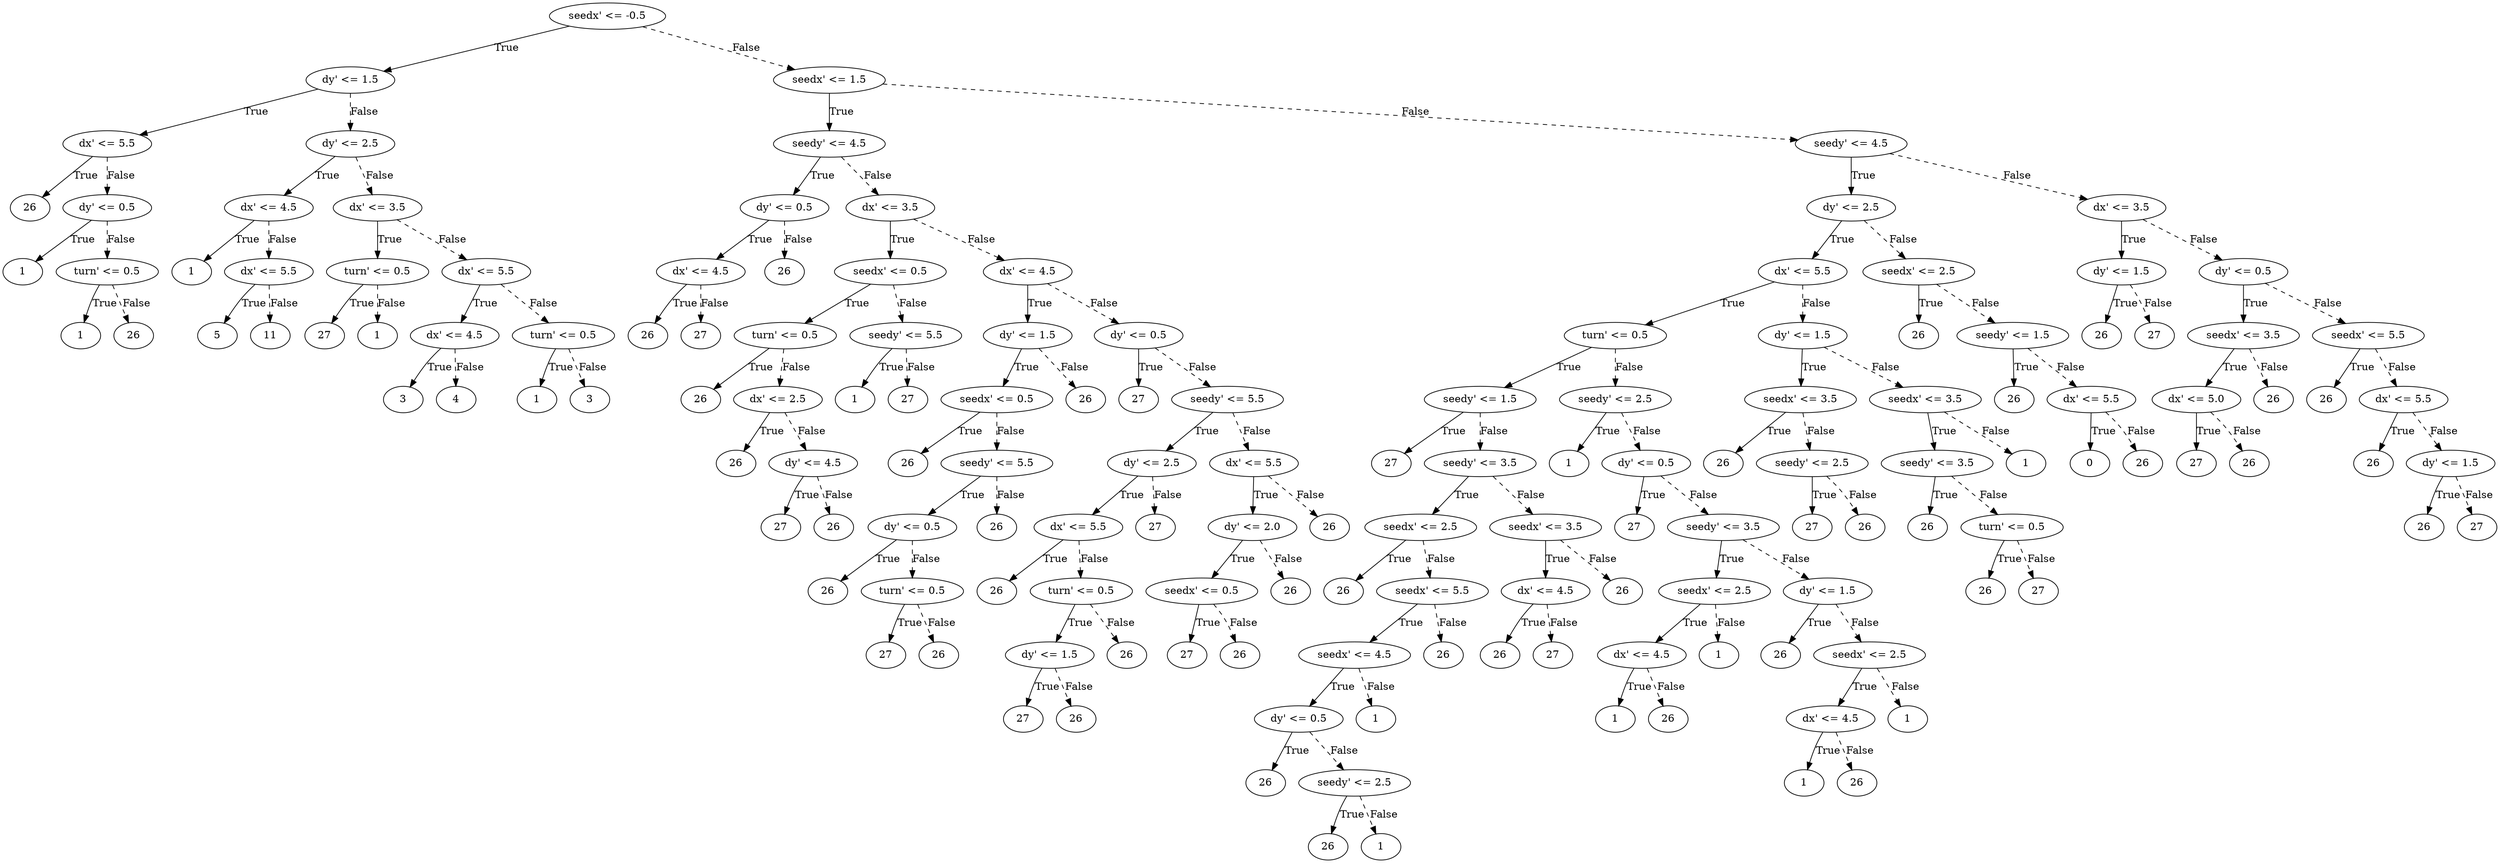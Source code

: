 digraph {
0 [label="seedx' <= -0.5"];
1 [label="dy' <= 1.5"];
2 [label="dx' <= 5.5"];
3 [label="26"];
2 -> 3 [label="True"];
4 [label="dy' <= 0.5"];
5 [label="1"];
4 -> 5 [label="True"];
6 [label="turn' <= 0.5"];
7 [label="1"];
6 -> 7 [label="True"];
8 [label="26"];
6 -> 8 [style="dashed", label="False"];
4 -> 6 [style="dashed", label="False"];
2 -> 4 [style="dashed", label="False"];
1 -> 2 [label="True"];
9 [label="dy' <= 2.5"];
10 [label="dx' <= 4.5"];
11 [label="1"];
10 -> 11 [label="True"];
12 [label="dx' <= 5.5"];
13 [label="5"];
12 -> 13 [label="True"];
14 [label="11"];
12 -> 14 [style="dashed", label="False"];
10 -> 12 [style="dashed", label="False"];
9 -> 10 [label="True"];
15 [label="dx' <= 3.5"];
16 [label="turn' <= 0.5"];
17 [label="27"];
16 -> 17 [label="True"];
18 [label="1"];
16 -> 18 [style="dashed", label="False"];
15 -> 16 [label="True"];
19 [label="dx' <= 5.5"];
20 [label="dx' <= 4.5"];
21 [label="3"];
20 -> 21 [label="True"];
22 [label="4"];
20 -> 22 [style="dashed", label="False"];
19 -> 20 [label="True"];
23 [label="turn' <= 0.5"];
24 [label="1"];
23 -> 24 [label="True"];
25 [label="3"];
23 -> 25 [style="dashed", label="False"];
19 -> 23 [style="dashed", label="False"];
15 -> 19 [style="dashed", label="False"];
9 -> 15 [style="dashed", label="False"];
1 -> 9 [style="dashed", label="False"];
0 -> 1 [label="True"];
26 [label="seedx' <= 1.5"];
27 [label="seedy' <= 4.5"];
28 [label="dy' <= 0.5"];
29 [label="dx' <= 4.5"];
30 [label="26"];
29 -> 30 [label="True"];
31 [label="27"];
29 -> 31 [style="dashed", label="False"];
28 -> 29 [label="True"];
32 [label="26"];
28 -> 32 [style="dashed", label="False"];
27 -> 28 [label="True"];
33 [label="dx' <= 3.5"];
34 [label="seedx' <= 0.5"];
35 [label="turn' <= 0.5"];
36 [label="26"];
35 -> 36 [label="True"];
37 [label="dx' <= 2.5"];
38 [label="26"];
37 -> 38 [label="True"];
39 [label="dy' <= 4.5"];
40 [label="27"];
39 -> 40 [label="True"];
41 [label="26"];
39 -> 41 [style="dashed", label="False"];
37 -> 39 [style="dashed", label="False"];
35 -> 37 [style="dashed", label="False"];
34 -> 35 [label="True"];
42 [label="seedy' <= 5.5"];
43 [label="1"];
42 -> 43 [label="True"];
44 [label="27"];
42 -> 44 [style="dashed", label="False"];
34 -> 42 [style="dashed", label="False"];
33 -> 34 [label="True"];
45 [label="dx' <= 4.5"];
46 [label="dy' <= 1.5"];
47 [label="seedx' <= 0.5"];
48 [label="26"];
47 -> 48 [label="True"];
49 [label="seedy' <= 5.5"];
50 [label="dy' <= 0.5"];
51 [label="26"];
50 -> 51 [label="True"];
52 [label="turn' <= 0.5"];
53 [label="27"];
52 -> 53 [label="True"];
54 [label="26"];
52 -> 54 [style="dashed", label="False"];
50 -> 52 [style="dashed", label="False"];
49 -> 50 [label="True"];
55 [label="26"];
49 -> 55 [style="dashed", label="False"];
47 -> 49 [style="dashed", label="False"];
46 -> 47 [label="True"];
56 [label="26"];
46 -> 56 [style="dashed", label="False"];
45 -> 46 [label="True"];
57 [label="dy' <= 0.5"];
58 [label="27"];
57 -> 58 [label="True"];
59 [label="seedy' <= 5.5"];
60 [label="dy' <= 2.5"];
61 [label="dx' <= 5.5"];
62 [label="26"];
61 -> 62 [label="True"];
63 [label="turn' <= 0.5"];
64 [label="dy' <= 1.5"];
65 [label="27"];
64 -> 65 [label="True"];
66 [label="26"];
64 -> 66 [style="dashed", label="False"];
63 -> 64 [label="True"];
67 [label="26"];
63 -> 67 [style="dashed", label="False"];
61 -> 63 [style="dashed", label="False"];
60 -> 61 [label="True"];
68 [label="27"];
60 -> 68 [style="dashed", label="False"];
59 -> 60 [label="True"];
69 [label="dx' <= 5.5"];
70 [label="dy' <= 2.0"];
71 [label="seedx' <= 0.5"];
72 [label="27"];
71 -> 72 [label="True"];
73 [label="26"];
71 -> 73 [style="dashed", label="False"];
70 -> 71 [label="True"];
74 [label="26"];
70 -> 74 [style="dashed", label="False"];
69 -> 70 [label="True"];
75 [label="26"];
69 -> 75 [style="dashed", label="False"];
59 -> 69 [style="dashed", label="False"];
57 -> 59 [style="dashed", label="False"];
45 -> 57 [style="dashed", label="False"];
33 -> 45 [style="dashed", label="False"];
27 -> 33 [style="dashed", label="False"];
26 -> 27 [label="True"];
76 [label="seedy' <= 4.5"];
77 [label="dy' <= 2.5"];
78 [label="dx' <= 5.5"];
79 [label="turn' <= 0.5"];
80 [label="seedy' <= 1.5"];
81 [label="27"];
80 -> 81 [label="True"];
82 [label="seedy' <= 3.5"];
83 [label="seedx' <= 2.5"];
84 [label="26"];
83 -> 84 [label="True"];
85 [label="seedx' <= 5.5"];
86 [label="seedx' <= 4.5"];
87 [label="dy' <= 0.5"];
88 [label="26"];
87 -> 88 [label="True"];
89 [label="seedy' <= 2.5"];
90 [label="26"];
89 -> 90 [label="True"];
91 [label="1"];
89 -> 91 [style="dashed", label="False"];
87 -> 89 [style="dashed", label="False"];
86 -> 87 [label="True"];
92 [label="1"];
86 -> 92 [style="dashed", label="False"];
85 -> 86 [label="True"];
93 [label="26"];
85 -> 93 [style="dashed", label="False"];
83 -> 85 [style="dashed", label="False"];
82 -> 83 [label="True"];
94 [label="seedx' <= 3.5"];
95 [label="dx' <= 4.5"];
96 [label="26"];
95 -> 96 [label="True"];
97 [label="27"];
95 -> 97 [style="dashed", label="False"];
94 -> 95 [label="True"];
98 [label="26"];
94 -> 98 [style="dashed", label="False"];
82 -> 94 [style="dashed", label="False"];
80 -> 82 [style="dashed", label="False"];
79 -> 80 [label="True"];
99 [label="seedy' <= 2.5"];
100 [label="1"];
99 -> 100 [label="True"];
101 [label="dy' <= 0.5"];
102 [label="27"];
101 -> 102 [label="True"];
103 [label="seedy' <= 3.5"];
104 [label="seedx' <= 2.5"];
105 [label="dx' <= 4.5"];
106 [label="1"];
105 -> 106 [label="True"];
107 [label="26"];
105 -> 107 [style="dashed", label="False"];
104 -> 105 [label="True"];
108 [label="1"];
104 -> 108 [style="dashed", label="False"];
103 -> 104 [label="True"];
109 [label="dy' <= 1.5"];
110 [label="26"];
109 -> 110 [label="True"];
111 [label="seedx' <= 2.5"];
112 [label="dx' <= 4.5"];
113 [label="1"];
112 -> 113 [label="True"];
114 [label="26"];
112 -> 114 [style="dashed", label="False"];
111 -> 112 [label="True"];
115 [label="1"];
111 -> 115 [style="dashed", label="False"];
109 -> 111 [style="dashed", label="False"];
103 -> 109 [style="dashed", label="False"];
101 -> 103 [style="dashed", label="False"];
99 -> 101 [style="dashed", label="False"];
79 -> 99 [style="dashed", label="False"];
78 -> 79 [label="True"];
116 [label="dy' <= 1.5"];
117 [label="seedx' <= 3.5"];
118 [label="26"];
117 -> 118 [label="True"];
119 [label="seedy' <= 2.5"];
120 [label="27"];
119 -> 120 [label="True"];
121 [label="26"];
119 -> 121 [style="dashed", label="False"];
117 -> 119 [style="dashed", label="False"];
116 -> 117 [label="True"];
122 [label="seedx' <= 3.5"];
123 [label="seedy' <= 3.5"];
124 [label="26"];
123 -> 124 [label="True"];
125 [label="turn' <= 0.5"];
126 [label="26"];
125 -> 126 [label="True"];
127 [label="27"];
125 -> 127 [style="dashed", label="False"];
123 -> 125 [style="dashed", label="False"];
122 -> 123 [label="True"];
128 [label="1"];
122 -> 128 [style="dashed", label="False"];
116 -> 122 [style="dashed", label="False"];
78 -> 116 [style="dashed", label="False"];
77 -> 78 [label="True"];
129 [label="seedx' <= 2.5"];
130 [label="26"];
129 -> 130 [label="True"];
131 [label="seedy' <= 1.5"];
132 [label="26"];
131 -> 132 [label="True"];
133 [label="dx' <= 5.5"];
134 [label="0"];
133 -> 134 [label="True"];
135 [label="26"];
133 -> 135 [style="dashed", label="False"];
131 -> 133 [style="dashed", label="False"];
129 -> 131 [style="dashed", label="False"];
77 -> 129 [style="dashed", label="False"];
76 -> 77 [label="True"];
136 [label="dx' <= 3.5"];
137 [label="dy' <= 1.5"];
138 [label="26"];
137 -> 138 [label="True"];
139 [label="27"];
137 -> 139 [style="dashed", label="False"];
136 -> 137 [label="True"];
140 [label="dy' <= 0.5"];
141 [label="seedx' <= 3.5"];
142 [label="dx' <= 5.0"];
143 [label="27"];
142 -> 143 [label="True"];
144 [label="26"];
142 -> 144 [style="dashed", label="False"];
141 -> 142 [label="True"];
145 [label="26"];
141 -> 145 [style="dashed", label="False"];
140 -> 141 [label="True"];
146 [label="seedx' <= 5.5"];
147 [label="26"];
146 -> 147 [label="True"];
148 [label="dx' <= 5.5"];
149 [label="26"];
148 -> 149 [label="True"];
150 [label="dy' <= 1.5"];
151 [label="26"];
150 -> 151 [label="True"];
152 [label="27"];
150 -> 152 [style="dashed", label="False"];
148 -> 150 [style="dashed", label="False"];
146 -> 148 [style="dashed", label="False"];
140 -> 146 [style="dashed", label="False"];
136 -> 140 [style="dashed", label="False"];
76 -> 136 [style="dashed", label="False"];
26 -> 76 [style="dashed", label="False"];
0 -> 26 [style="dashed", label="False"];

}